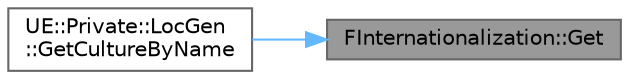 digraph "FInternationalization::Get"
{
 // INTERACTIVE_SVG=YES
 // LATEX_PDF_SIZE
  bgcolor="transparent";
  edge [fontname=Helvetica,fontsize=10,labelfontname=Helvetica,labelfontsize=10];
  node [fontname=Helvetica,fontsize=10,shape=box,height=0.2,width=0.4];
  rankdir="RL";
  Node1 [id="Node000001",label="FInternationalization::Get",height=0.2,width=0.4,color="gray40", fillcolor="grey60", style="filled", fontcolor="black",tooltip=" "];
  Node1 -> Node2 [id="edge1_Node000001_Node000002",dir="back",color="steelblue1",style="solid",tooltip=" "];
  Node2 [id="Node000002",label="UE::Private::LocGen\l::GetCultureByName",height=0.2,width=0.4,color="grey40", fillcolor="white", style="filled",URL="$dc/d46/namespaceUE_1_1Private_1_1LocGen.html#a23b339880aa574114b575f246d78732f",tooltip=" "];
}
